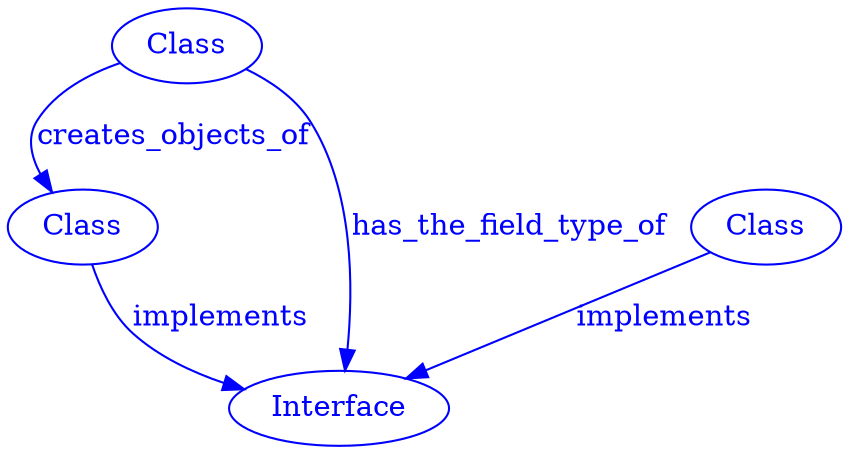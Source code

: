digraph SubdueGraph {
  9 [label="Class",color=blue,fontcolor=blue];
  10 [label="Class",color=blue,fontcolor=blue];
  11 [label="Class",color=blue,fontcolor=blue];
  15 [label="Interface",color=blue,fontcolor=blue];
  10 -> 15 [label="implements",color=blue,fontcolor=blue];
  11 -> 15 [label="implements",color=blue,fontcolor=blue];
  9 -> 15 [label="has_the_field_type_of",color=blue,fontcolor=blue];
  9 -> 11 [label="creates_objects_of",color=blue,fontcolor=blue];
}
